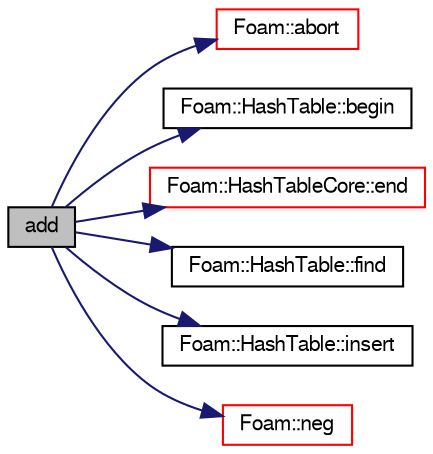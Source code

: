 digraph "add"
{
  bgcolor="transparent";
  edge [fontname="FreeSans",fontsize="10",labelfontname="FreeSans",labelfontsize="10"];
  node [fontname="FreeSans",fontsize="10",shape=record];
  rankdir="LR";
  Node1250 [label="add",height=0.2,width=0.4,color="black", fillcolor="grey75", style="filled", fontcolor="black"];
  Node1250 -> Node1251 [color="midnightblue",fontsize="10",style="solid",fontname="FreeSans"];
  Node1251 [label="Foam::abort",height=0.2,width=0.4,color="red",URL="$a21124.html#a447107a607d03e417307c203fa5fb44b"];
  Node1250 -> Node1294 [color="midnightblue",fontsize="10",style="solid",fontname="FreeSans"];
  Node1294 [label="Foam::HashTable::begin",height=0.2,width=0.4,color="black",URL="$a25702.html#a4718c822b6b0cd47612f37199986753a",tooltip="iterator set to the beginning of the HashTable "];
  Node1250 -> Node1295 [color="midnightblue",fontsize="10",style="solid",fontname="FreeSans"];
  Node1295 [label="Foam::HashTableCore::end",height=0.2,width=0.4,color="red",URL="$a25706.html#a540580a296c0ff351686ceb4f27b6fe6",tooltip="iteratorEnd set to beyond the end of any HashTable "];
  Node1250 -> Node1303 [color="midnightblue",fontsize="10",style="solid",fontname="FreeSans"];
  Node1303 [label="Foam::HashTable::find",height=0.2,width=0.4,color="black",URL="$a25702.html#a76b2c74ebd9f33fa9f76261b027ffc11",tooltip="Find and return an iterator set at the hashedEntry. "];
  Node1250 -> Node1304 [color="midnightblue",fontsize="10",style="solid",fontname="FreeSans"];
  Node1304 [label="Foam::HashTable::insert",height=0.2,width=0.4,color="black",URL="$a25702.html#a5eee1e0e199ad59b9cb3916cd42156e0",tooltip="Insert a new hashedEntry. "];
  Node1250 -> Node1305 [color="midnightblue",fontsize="10",style="solid",fontname="FreeSans"];
  Node1305 [label="Foam::neg",height=0.2,width=0.4,color="red",URL="$a21124.html#aad5b44612e484eb87fcea79a3d19ee04"];
}
